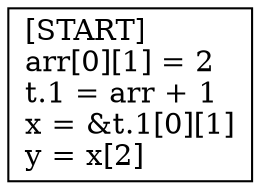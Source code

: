 digraph {
  node [shape=box]
  START [label="[START]\larr[0][1] = 2\lt.1 = arr + 1\lx = &t.1[0][1]\ly = x[2]\l"];
}
